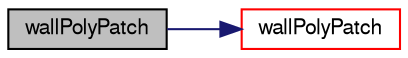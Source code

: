 digraph "wallPolyPatch"
{
  bgcolor="transparent";
  edge [fontname="FreeSans",fontsize="10",labelfontname="FreeSans",labelfontsize="10"];
  node [fontname="FreeSans",fontsize="10",shape=record];
  rankdir="LR";
  Node10 [label="wallPolyPatch",height=0.2,width=0.4,color="black", fillcolor="grey75", style="filled", fontcolor="black"];
  Node10 -> Node11 [color="midnightblue",fontsize="10",style="solid",fontname="FreeSans"];
  Node11 [label="wallPolyPatch",height=0.2,width=0.4,color="red",URL="$a27474.html#a75df3a2d4a3b41fbbf98b1757ab947eb",tooltip="Construct from components. "];
}
